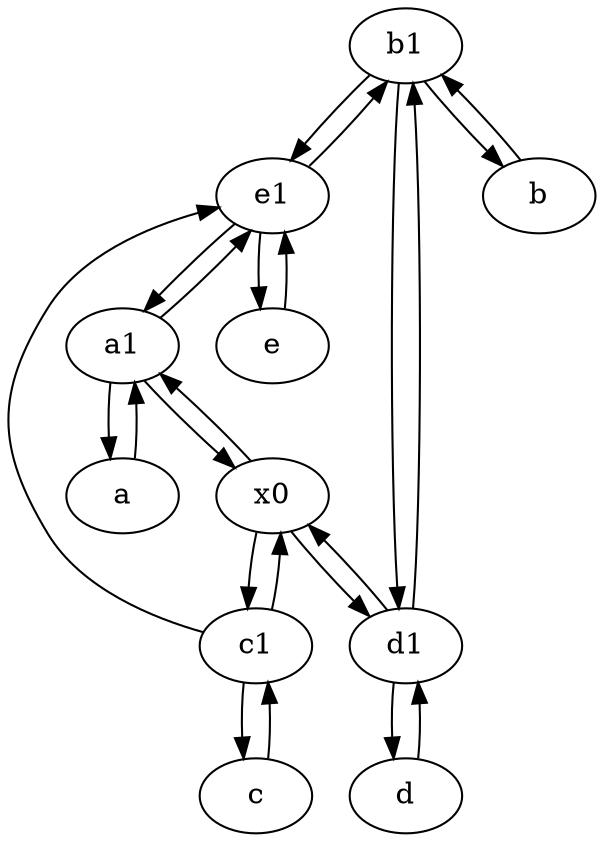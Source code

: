 digraph  {
	b1 [pos="45,20!"];
	d [pos="20,30!"];
	e1 [pos="25,45!"];
	e [pos="30,50!"];
	a1 [pos="40,15!"];
	x0;
	a [pos="40,10!"];
	d1 [pos="25,30!"];
	b [pos="50,20!"];
	c [pos="20,10!"];
	c1 [pos="30,15!"];
	b1 -> b;
	b1 -> d1;
	d -> d1;
	e -> e1;
	c1 -> x0;
	x0 -> a1;
	d1 -> b1;
	a1 -> x0;
	d1 -> x0;
	e1 -> b1;
	c1 -> e1;
	e1 -> a1;
	e1 -> e;
	x0 -> d1;
	a1 -> e1;
	b1 -> e1;
	c -> c1;
	c1 -> c;
	d1 -> d;
	x0 -> c1;
	b -> b1;
	a1 -> a;
	a -> a1;

	}
